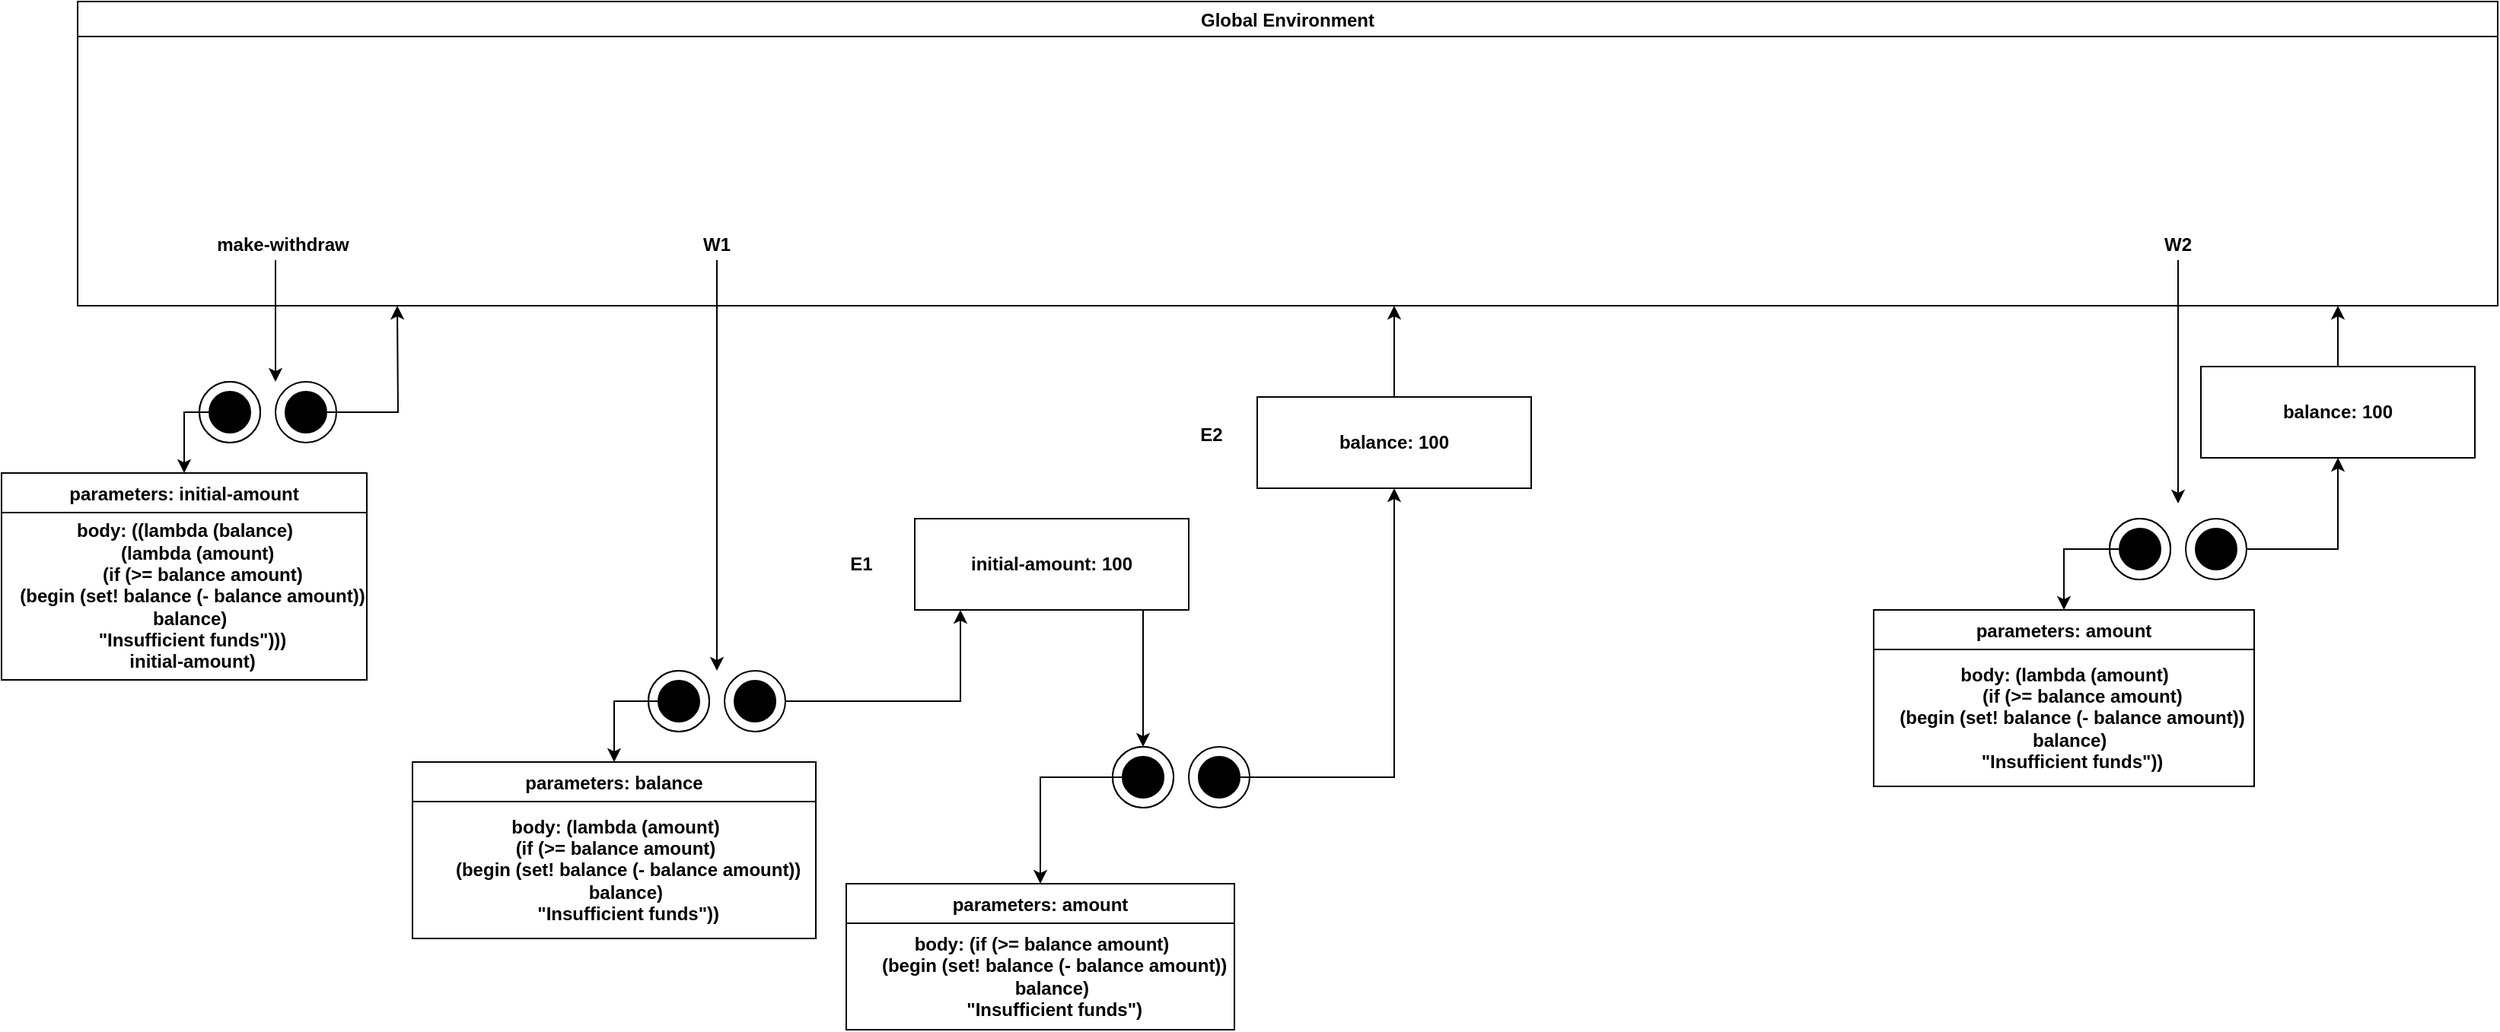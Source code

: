 <mxfile version="20.2.1" type="device"><diagram id="kfDIRKvqegw2uB67PyOM" name="Page-1"><mxGraphModel dx="1422" dy="762" grid="1" gridSize="10" guides="1" tooltips="1" connect="1" arrows="1" fold="1" page="1" pageScale="1" pageWidth="827" pageHeight="1169" math="0" shadow="0"><root><mxCell id="0"/><mxCell id="1" parent="0"/><mxCell id="6qff64zCj-VwjpIvM6aq-5" value="Global Environment" style="swimlane;labelBackgroundColor=#ffffff;" parent="1" vertex="1"><mxGeometry x="140" y="210" width="1590" height="200" as="geometry"/></mxCell><mxCell id="6qff64zCj-VwjpIvM6aq-6" value="&lt;b&gt;make-withdraw&lt;br&gt;&lt;/b&gt;" style="text;html=1;strokeColor=none;fillColor=none;align=center;verticalAlign=middle;whiteSpace=wrap;rounded=0;labelBackgroundColor=#ffffff;" parent="6qff64zCj-VwjpIvM6aq-5" vertex="1"><mxGeometry x="70" y="150" width="130" height="20" as="geometry"/></mxCell><mxCell id="NxUSfzt4S8Dqe7hjAfuP-22" value="&lt;b&gt;W1&lt;br&gt;&lt;/b&gt;" style="text;html=1;strokeColor=none;fillColor=none;align=center;verticalAlign=middle;whiteSpace=wrap;rounded=0;labelBackgroundColor=#ffffff;" parent="6qff64zCj-VwjpIvM6aq-5" vertex="1"><mxGeometry x="355" y="150" width="130" height="20" as="geometry"/></mxCell><mxCell id="6qff64zCj-VwjpIvM6aq-7" value="" style="group" parent="1" connectable="0" vertex="1"><mxGeometry x="220" y="460" width="40" height="40" as="geometry"/></mxCell><mxCell id="6qff64zCj-VwjpIvM6aq-8" value="" style="ellipse;whiteSpace=wrap;html=1;aspect=fixed;labelBackgroundColor=#ffffff;" parent="6qff64zCj-VwjpIvM6aq-7" vertex="1"><mxGeometry width="40" height="40" as="geometry"/></mxCell><mxCell id="6qff64zCj-VwjpIvM6aq-9" value="" style="ellipse;whiteSpace=wrap;html=1;aspect=fixed;labelBackgroundColor=#ffffff;strokeWidth=8;fillColor=#000000;" parent="6qff64zCj-VwjpIvM6aq-7" vertex="1"><mxGeometry x="10" y="10" width="20" height="20" as="geometry"/></mxCell><mxCell id="6qff64zCj-VwjpIvM6aq-10" value="" style="group" parent="1" connectable="0" vertex="1"><mxGeometry x="220" y="460" width="40" height="40" as="geometry"/></mxCell><mxCell id="6qff64zCj-VwjpIvM6aq-11" value="" style="ellipse;whiteSpace=wrap;html=1;aspect=fixed;labelBackgroundColor=#ffffff;" parent="6qff64zCj-VwjpIvM6aq-10" vertex="1"><mxGeometry width="40" height="40" as="geometry"/></mxCell><mxCell id="6qff64zCj-VwjpIvM6aq-12" value="" style="ellipse;whiteSpace=wrap;html=1;aspect=fixed;labelBackgroundColor=#ffffff;strokeWidth=8;fillColor=#000000;" parent="6qff64zCj-VwjpIvM6aq-10" vertex="1"><mxGeometry x="10" y="10" width="20" height="20" as="geometry"/></mxCell><mxCell id="6qff64zCj-VwjpIvM6aq-13" value="" style="group" parent="1" connectable="0" vertex="1"><mxGeometry x="270" y="460" width="40" height="40" as="geometry"/></mxCell><mxCell id="6qff64zCj-VwjpIvM6aq-14" value="" style="ellipse;whiteSpace=wrap;html=1;aspect=fixed;labelBackgroundColor=#ffffff;" parent="6qff64zCj-VwjpIvM6aq-13" vertex="1"><mxGeometry width="40" height="40" as="geometry"/></mxCell><mxCell id="6qff64zCj-VwjpIvM6aq-15" value="" style="ellipse;whiteSpace=wrap;html=1;aspect=fixed;labelBackgroundColor=#ffffff;strokeWidth=8;fillColor=#000000;" parent="6qff64zCj-VwjpIvM6aq-13" vertex="1"><mxGeometry x="10" y="10" width="20" height="20" as="geometry"/></mxCell><mxCell id="6qff64zCj-VwjpIvM6aq-16" style="edgeStyle=orthogonalEdgeStyle;rounded=0;orthogonalLoop=1;jettySize=auto;html=1;" parent="1" source="6qff64zCj-VwjpIvM6aq-6" edge="1"><mxGeometry relative="1" as="geometry"><mxPoint x="270" y="460" as="targetPoint"/><Array as="points"><mxPoint x="270" y="370"/></Array></mxGeometry></mxCell><mxCell id="6qff64zCj-VwjpIvM6aq-17" value="parameters: initial-amount" style="swimlane;fontStyle=1;align=center;verticalAlign=top;childLayout=stackLayout;horizontal=1;startSize=26;horizontalStack=0;resizeParent=1;resizeParentMax=0;resizeLast=0;collapsible=1;marginBottom=0;" parent="1" vertex="1"><mxGeometry x="90" y="520" width="240" height="136" as="geometry"/></mxCell><mxCell id="6qff64zCj-VwjpIvM6aq-18" value="&lt;b&gt;body:&amp;nbsp;&lt;/b&gt;&lt;span style=&quot;background-color: initial;&quot;&gt;&lt;b&gt;((lambda (balance)&lt;/b&gt;&lt;/span&gt;&lt;div&gt;&lt;b&gt;&amp;nbsp; &amp;nbsp; &amp;nbsp;(lambda (amount)&lt;/b&gt;&lt;/div&gt;&lt;div&gt;&lt;b&gt;&amp;nbsp; &amp;nbsp; &amp;nbsp; &amp;nbsp;(if (&amp;gt;= balance amount)&lt;/b&gt;&lt;/div&gt;&lt;div&gt;&lt;b&gt;&lt;span style=&quot;&quot;&gt;&#9;&lt;/span&gt;&amp;nbsp; &amp;nbsp;(begin (set! balance (- balance amount))&lt;/b&gt;&lt;/div&gt;&lt;div&gt;&lt;b&gt;&lt;span style=&quot;&quot;&gt;&#9;&#9;&lt;/span&gt;&amp;nbsp; balance)&lt;/b&gt;&lt;/div&gt;&lt;div&gt;&lt;b&gt;&lt;span style=&quot;&quot;&gt;&#9;&lt;/span&gt;&amp;nbsp; &amp;nbsp;&quot;Insufficient funds&quot;)))&lt;/b&gt;&lt;/div&gt;&lt;div&gt;&lt;b&gt;&amp;nbsp; &amp;nbsp;initial-amount)&lt;/b&gt;&lt;/div&gt;" style="text;html=1;align=center;verticalAlign=middle;resizable=0;points=[];autosize=1;strokeColor=none;" parent="6qff64zCj-VwjpIvM6aq-17" vertex="1"><mxGeometry y="26" width="240" height="110" as="geometry"/></mxCell><mxCell id="6qff64zCj-VwjpIvM6aq-19" style="edgeStyle=orthogonalEdgeStyle;rounded=0;orthogonalLoop=1;jettySize=auto;html=1;exitX=0;exitY=0.5;exitDx=0;exitDy=0;entryX=0.5;entryY=0;entryDx=0;entryDy=0;" parent="1" source="6qff64zCj-VwjpIvM6aq-12" target="6qff64zCj-VwjpIvM6aq-17" edge="1"><mxGeometry relative="1" as="geometry"/></mxCell><mxCell id="6qff64zCj-VwjpIvM6aq-20" style="edgeStyle=orthogonalEdgeStyle;rounded=0;orthogonalLoop=1;jettySize=auto;html=1;exitX=1;exitY=0.5;exitDx=0;exitDy=0;" parent="1" source="6qff64zCj-VwjpIvM6aq-15" edge="1"><mxGeometry relative="1" as="geometry"><mxPoint x="350" y="410" as="targetPoint"/></mxGeometry></mxCell><mxCell id="NxUSfzt4S8Dqe7hjAfuP-23" value="" style="group" parent="1" connectable="0" vertex="1"><mxGeometry x="515" y="650" width="40" height="40" as="geometry"/></mxCell><mxCell id="NxUSfzt4S8Dqe7hjAfuP-24" value="" style="ellipse;whiteSpace=wrap;html=1;aspect=fixed;labelBackgroundColor=#ffffff;" parent="NxUSfzt4S8Dqe7hjAfuP-23" vertex="1"><mxGeometry width="40" height="40" as="geometry"/></mxCell><mxCell id="NxUSfzt4S8Dqe7hjAfuP-25" value="" style="ellipse;whiteSpace=wrap;html=1;aspect=fixed;labelBackgroundColor=#ffffff;strokeWidth=8;fillColor=#000000;" parent="NxUSfzt4S8Dqe7hjAfuP-23" vertex="1"><mxGeometry x="10" y="10" width="20" height="20" as="geometry"/></mxCell><mxCell id="NxUSfzt4S8Dqe7hjAfuP-26" value="" style="group" parent="1" connectable="0" vertex="1"><mxGeometry x="515" y="650" width="40" height="40" as="geometry"/></mxCell><mxCell id="NxUSfzt4S8Dqe7hjAfuP-27" value="" style="ellipse;whiteSpace=wrap;html=1;aspect=fixed;labelBackgroundColor=#ffffff;" parent="NxUSfzt4S8Dqe7hjAfuP-26" vertex="1"><mxGeometry width="40" height="40" as="geometry"/></mxCell><mxCell id="NxUSfzt4S8Dqe7hjAfuP-28" value="" style="ellipse;whiteSpace=wrap;html=1;aspect=fixed;labelBackgroundColor=#ffffff;strokeWidth=8;fillColor=#000000;" parent="NxUSfzt4S8Dqe7hjAfuP-26" vertex="1"><mxGeometry x="10" y="10" width="20" height="20" as="geometry"/></mxCell><mxCell id="NxUSfzt4S8Dqe7hjAfuP-29" value="" style="group" parent="1" connectable="0" vertex="1"><mxGeometry x="565" y="650" width="40" height="40" as="geometry"/></mxCell><mxCell id="NxUSfzt4S8Dqe7hjAfuP-30" value="" style="ellipse;whiteSpace=wrap;html=1;aspect=fixed;labelBackgroundColor=#ffffff;" parent="NxUSfzt4S8Dqe7hjAfuP-29" vertex="1"><mxGeometry width="40" height="40" as="geometry"/></mxCell><mxCell id="NxUSfzt4S8Dqe7hjAfuP-31" value="" style="ellipse;whiteSpace=wrap;html=1;aspect=fixed;labelBackgroundColor=#ffffff;strokeWidth=8;fillColor=#000000;" parent="NxUSfzt4S8Dqe7hjAfuP-29" vertex="1"><mxGeometry x="10" y="10" width="20" height="20" as="geometry"/></mxCell><mxCell id="NxUSfzt4S8Dqe7hjAfuP-32" style="edgeStyle=orthogonalEdgeStyle;rounded=0;orthogonalLoop=1;jettySize=auto;html=1;" parent="1" source="NxUSfzt4S8Dqe7hjAfuP-22" edge="1"><mxGeometry relative="1" as="geometry"><mxPoint x="560" y="650" as="targetPoint"/><Array as="points"><mxPoint x="560" y="370"/></Array></mxGeometry></mxCell><mxCell id="NxUSfzt4S8Dqe7hjAfuP-33" value="parameters: balance" style="swimlane;fontStyle=1;align=center;verticalAlign=top;childLayout=stackLayout;horizontal=1;startSize=26;horizontalStack=0;resizeParent=1;resizeParentMax=0;resizeLast=0;collapsible=1;marginBottom=0;" parent="1" vertex="1"><mxGeometry x="360" y="710" width="265" height="116" as="geometry"/></mxCell><mxCell id="NxUSfzt4S8Dqe7hjAfuP-34" value="&lt;b&gt;body:&amp;nbsp;&lt;/b&gt;&lt;span style=&quot;background-color: initial;&quot;&gt;&lt;b&gt;(lambda (amount)&lt;/b&gt;&lt;/span&gt;&lt;div&gt;&lt;b&gt;&lt;span style=&quot;&quot;&gt;&#9;&lt;/span&gt; (if (&amp;gt;= balance amount)&lt;/b&gt;&lt;/div&gt;&lt;div&gt;&lt;b&gt;&lt;span style=&quot;&quot;&gt;&#9;&lt;/span&gt;&amp;nbsp; &amp;nbsp; &amp;nbsp;(begin (set! balance (- balance amount))&lt;/b&gt;&lt;/div&gt;&lt;div&gt;&lt;b&gt;&lt;span style=&quot;&quot;&gt;&#9;&#9;&lt;/span&gt;&amp;nbsp; &amp;nbsp; balance)&lt;/b&gt;&lt;/div&gt;&lt;div&gt;&lt;b&gt;&lt;span style=&quot;&quot;&gt;&#9;&lt;/span&gt;&amp;nbsp; &amp;nbsp; &amp;nbsp;&quot;Insufficient funds&quot;))&lt;/b&gt;&lt;/div&gt;" style="text;html=1;align=center;verticalAlign=middle;resizable=0;points=[];autosize=1;strokeColor=none;" parent="NxUSfzt4S8Dqe7hjAfuP-33" vertex="1"><mxGeometry y="26" width="265" height="90" as="geometry"/></mxCell><mxCell id="NxUSfzt4S8Dqe7hjAfuP-35" style="edgeStyle=orthogonalEdgeStyle;rounded=0;orthogonalLoop=1;jettySize=auto;html=1;exitX=0;exitY=0.5;exitDx=0;exitDy=0;entryX=0.5;entryY=0;entryDx=0;entryDy=0;" parent="1" source="NxUSfzt4S8Dqe7hjAfuP-28" target="NxUSfzt4S8Dqe7hjAfuP-33" edge="1"><mxGeometry relative="1" as="geometry"/></mxCell><mxCell id="NxUSfzt4S8Dqe7hjAfuP-38" value="" style="rounded=0;whiteSpace=wrap;html=1;fillColor=none;gradientColor=default;" parent="1" vertex="1"><mxGeometry x="690" y="550" width="180" height="60" as="geometry"/></mxCell><mxCell id="NxUSfzt4S8Dqe7hjAfuP-40" value="&lt;b&gt;initial-amount: 100&lt;/b&gt;" style="text;html=1;strokeColor=none;fillColor=none;align=center;verticalAlign=middle;whiteSpace=wrap;rounded=0;" parent="1" vertex="1"><mxGeometry x="725" y="565" width="110" height="30" as="geometry"/></mxCell><mxCell id="NxUSfzt4S8Dqe7hjAfuP-41" style="edgeStyle=orthogonalEdgeStyle;rounded=0;orthogonalLoop=1;jettySize=auto;html=1;" parent="1" source="NxUSfzt4S8Dqe7hjAfuP-30" edge="1"><mxGeometry relative="1" as="geometry"><Array as="points"><mxPoint x="720" y="670"/><mxPoint x="720" y="610"/></Array><mxPoint x="720" y="610" as="targetPoint"/></mxGeometry></mxCell><mxCell id="NxUSfzt4S8Dqe7hjAfuP-43" value="&lt;b&gt;W2&lt;br&gt;&lt;/b&gt;" style="text;html=1;strokeColor=none;fillColor=none;align=center;verticalAlign=middle;whiteSpace=wrap;rounded=0;labelBackgroundColor=#ffffff;" parent="1" vertex="1"><mxGeometry x="1455" y="360" width="130" height="20" as="geometry"/></mxCell><mxCell id="NxUSfzt4S8Dqe7hjAfuP-44" value="" style="group" parent="1" connectable="0" vertex="1"><mxGeometry x="1475" y="550" width="40" height="40" as="geometry"/></mxCell><mxCell id="NxUSfzt4S8Dqe7hjAfuP-45" value="" style="ellipse;whiteSpace=wrap;html=1;aspect=fixed;labelBackgroundColor=#ffffff;" parent="NxUSfzt4S8Dqe7hjAfuP-44" vertex="1"><mxGeometry width="40" height="40" as="geometry"/></mxCell><mxCell id="NxUSfzt4S8Dqe7hjAfuP-46" value="" style="ellipse;whiteSpace=wrap;html=1;aspect=fixed;labelBackgroundColor=#ffffff;strokeWidth=8;fillColor=#000000;" parent="NxUSfzt4S8Dqe7hjAfuP-44" vertex="1"><mxGeometry x="10" y="10" width="20" height="20" as="geometry"/></mxCell><mxCell id="NxUSfzt4S8Dqe7hjAfuP-47" value="" style="group" parent="1" connectable="0" vertex="1"><mxGeometry x="1475" y="550" width="40" height="40" as="geometry"/></mxCell><mxCell id="NxUSfzt4S8Dqe7hjAfuP-48" value="" style="ellipse;whiteSpace=wrap;html=1;aspect=fixed;labelBackgroundColor=#ffffff;" parent="NxUSfzt4S8Dqe7hjAfuP-47" vertex="1"><mxGeometry width="40" height="40" as="geometry"/></mxCell><mxCell id="NxUSfzt4S8Dqe7hjAfuP-49" value="" style="ellipse;whiteSpace=wrap;html=1;aspect=fixed;labelBackgroundColor=#ffffff;strokeWidth=8;fillColor=#000000;" parent="NxUSfzt4S8Dqe7hjAfuP-47" vertex="1"><mxGeometry x="10" y="10" width="20" height="20" as="geometry"/></mxCell><mxCell id="NxUSfzt4S8Dqe7hjAfuP-50" value="" style="group" parent="1" connectable="0" vertex="1"><mxGeometry x="1525" y="550" width="40" height="40" as="geometry"/></mxCell><mxCell id="NxUSfzt4S8Dqe7hjAfuP-51" value="" style="ellipse;whiteSpace=wrap;html=1;aspect=fixed;labelBackgroundColor=#ffffff;" parent="NxUSfzt4S8Dqe7hjAfuP-50" vertex="1"><mxGeometry width="40" height="40" as="geometry"/></mxCell><mxCell id="NxUSfzt4S8Dqe7hjAfuP-52" value="" style="ellipse;whiteSpace=wrap;html=1;aspect=fixed;labelBackgroundColor=#ffffff;strokeWidth=8;fillColor=#000000;" parent="NxUSfzt4S8Dqe7hjAfuP-50" vertex="1"><mxGeometry x="10" y="10" width="20" height="20" as="geometry"/></mxCell><mxCell id="NxUSfzt4S8Dqe7hjAfuP-53" style="edgeStyle=orthogonalEdgeStyle;rounded=0;orthogonalLoop=1;jettySize=auto;html=1;" parent="1" source="NxUSfzt4S8Dqe7hjAfuP-43" edge="1"><mxGeometry relative="1" as="geometry"><mxPoint x="1520" y="540" as="targetPoint"/><Array as="points"><mxPoint x="1520" y="370"/></Array></mxGeometry></mxCell><mxCell id="NxUSfzt4S8Dqe7hjAfuP-54" value="parameters: amount" style="swimlane;fontStyle=1;align=center;verticalAlign=top;childLayout=stackLayout;horizontal=1;startSize=26;horizontalStack=0;resizeParent=1;resizeParentMax=0;resizeLast=0;collapsible=1;marginBottom=0;" parent="1" vertex="1"><mxGeometry x="1320" y="610" width="250" height="116" as="geometry"/></mxCell><mxCell id="NxUSfzt4S8Dqe7hjAfuP-55" value="&lt;b&gt;body:&amp;nbsp;&lt;/b&gt;&lt;span style=&quot;background-color: initial;&quot;&gt;&lt;b&gt;(lambda (amount)&lt;/b&gt;&lt;/span&gt;&lt;div&gt;&lt;b&gt;&amp;nbsp; &amp;nbsp; &amp;nbsp; &amp;nbsp;(if (&amp;gt;= balance amount)&lt;/b&gt;&lt;/div&gt;&lt;div&gt;&lt;b&gt;&lt;span style=&quot;&quot;&gt;&#9;&lt;/span&gt;&amp;nbsp; &amp;nbsp;(begin (set! balance (- balance amount))&lt;/b&gt;&lt;/div&gt;&lt;div&gt;&lt;b&gt;&lt;span style=&quot;&quot;&gt;&#9;&#9;&lt;/span&gt;&amp;nbsp; balance)&lt;/b&gt;&lt;/div&gt;&lt;div&gt;&lt;b&gt;&lt;span style=&quot;&quot;&gt;&#9;&lt;/span&gt;&amp;nbsp; &amp;nbsp;&quot;Insufficient funds&quot;))&lt;/b&gt;&lt;/div&gt;" style="text;html=1;align=center;verticalAlign=middle;resizable=0;points=[];autosize=1;strokeColor=none;" parent="NxUSfzt4S8Dqe7hjAfuP-54" vertex="1"><mxGeometry y="26" width="250" height="90" as="geometry"/></mxCell><mxCell id="NxUSfzt4S8Dqe7hjAfuP-56" style="edgeStyle=orthogonalEdgeStyle;rounded=0;orthogonalLoop=1;jettySize=auto;html=1;exitX=0;exitY=0.5;exitDx=0;exitDy=0;entryX=0.5;entryY=0;entryDx=0;entryDy=0;" parent="1" source="NxUSfzt4S8Dqe7hjAfuP-49" target="NxUSfzt4S8Dqe7hjAfuP-54" edge="1"><mxGeometry relative="1" as="geometry"/></mxCell><mxCell id="NxUSfzt4S8Dqe7hjAfuP-57" style="edgeStyle=orthogonalEdgeStyle;rounded=0;orthogonalLoop=1;jettySize=auto;html=1;" parent="1" source="NxUSfzt4S8Dqe7hjAfuP-58" edge="1"><mxGeometry relative="1" as="geometry"><mxPoint x="1625" y="410" as="targetPoint"/></mxGeometry></mxCell><mxCell id="NxUSfzt4S8Dqe7hjAfuP-58" value="" style="rounded=0;whiteSpace=wrap;html=1;fillColor=none;gradientColor=default;" parent="1" vertex="1"><mxGeometry x="1535" y="450" width="180" height="60" as="geometry"/></mxCell><mxCell id="NxUSfzt4S8Dqe7hjAfuP-59" value="&lt;b&gt;balance: 100&lt;/b&gt;" style="text;html=1;strokeColor=none;fillColor=none;align=center;verticalAlign=middle;whiteSpace=wrap;rounded=0;" parent="1" vertex="1"><mxGeometry x="1570" y="465" width="110" height="30" as="geometry"/></mxCell><mxCell id="NxUSfzt4S8Dqe7hjAfuP-60" style="edgeStyle=orthogonalEdgeStyle;rounded=0;orthogonalLoop=1;jettySize=auto;html=1;entryX=0.5;entryY=1;entryDx=0;entryDy=0;" parent="1" source="NxUSfzt4S8Dqe7hjAfuP-51" target="NxUSfzt4S8Dqe7hjAfuP-58" edge="1"><mxGeometry relative="1" as="geometry"><Array as="points"><mxPoint x="1625" y="570"/></Array></mxGeometry></mxCell><mxCell id="1_aoYweBPawv_Plwj2Hz-1" style="edgeStyle=orthogonalEdgeStyle;rounded=0;orthogonalLoop=1;jettySize=auto;html=1;" edge="1" parent="1" source="1_aoYweBPawv_Plwj2Hz-2"><mxGeometry relative="1" as="geometry"><mxPoint x="1005" y="410" as="targetPoint"/></mxGeometry></mxCell><mxCell id="1_aoYweBPawv_Plwj2Hz-2" value="" style="rounded=0;whiteSpace=wrap;html=1;fillColor=none;gradientColor=default;" vertex="1" parent="1"><mxGeometry x="915" y="470" width="180" height="60" as="geometry"/></mxCell><mxCell id="1_aoYweBPawv_Plwj2Hz-3" value="&lt;b&gt;balance: 100&lt;/b&gt;" style="text;html=1;strokeColor=none;fillColor=none;align=center;verticalAlign=middle;whiteSpace=wrap;rounded=0;" vertex="1" parent="1"><mxGeometry x="950" y="485" width="110" height="30" as="geometry"/></mxCell><mxCell id="1_aoYweBPawv_Plwj2Hz-4" value="&lt;b&gt;E1&lt;/b&gt;" style="text;html=1;strokeColor=none;fillColor=none;align=center;verticalAlign=middle;whiteSpace=wrap;rounded=0;" vertex="1" parent="1"><mxGeometry x="625" y="565" width="60" height="30" as="geometry"/></mxCell><mxCell id="1_aoYweBPawv_Plwj2Hz-8" value="" style="group" connectable="0" vertex="1" parent="1"><mxGeometry x="820" y="700" width="40" height="40" as="geometry"/></mxCell><mxCell id="1_aoYweBPawv_Plwj2Hz-9" value="" style="ellipse;whiteSpace=wrap;html=1;aspect=fixed;labelBackgroundColor=#ffffff;" vertex="1" parent="1_aoYweBPawv_Plwj2Hz-8"><mxGeometry width="40" height="40" as="geometry"/></mxCell><mxCell id="1_aoYweBPawv_Plwj2Hz-10" value="" style="ellipse;whiteSpace=wrap;html=1;aspect=fixed;labelBackgroundColor=#ffffff;strokeWidth=8;fillColor=#000000;" vertex="1" parent="1_aoYweBPawv_Plwj2Hz-8"><mxGeometry x="10" y="10" width="20" height="20" as="geometry"/></mxCell><mxCell id="1_aoYweBPawv_Plwj2Hz-11" value="" style="group" connectable="0" vertex="1" parent="1"><mxGeometry x="820" y="700" width="40" height="40" as="geometry"/></mxCell><mxCell id="1_aoYweBPawv_Plwj2Hz-12" value="" style="ellipse;whiteSpace=wrap;html=1;aspect=fixed;labelBackgroundColor=#ffffff;" vertex="1" parent="1_aoYweBPawv_Plwj2Hz-11"><mxGeometry width="40" height="40" as="geometry"/></mxCell><mxCell id="1_aoYweBPawv_Plwj2Hz-13" value="" style="ellipse;whiteSpace=wrap;html=1;aspect=fixed;labelBackgroundColor=#ffffff;strokeWidth=8;fillColor=#000000;" vertex="1" parent="1_aoYweBPawv_Plwj2Hz-11"><mxGeometry x="10" y="10" width="20" height="20" as="geometry"/></mxCell><mxCell id="1_aoYweBPawv_Plwj2Hz-14" value="" style="group" connectable="0" vertex="1" parent="1"><mxGeometry x="870" y="700" width="40" height="40" as="geometry"/></mxCell><mxCell id="1_aoYweBPawv_Plwj2Hz-15" value="" style="ellipse;whiteSpace=wrap;html=1;aspect=fixed;labelBackgroundColor=#ffffff;" vertex="1" parent="1_aoYweBPawv_Plwj2Hz-14"><mxGeometry width="40" height="40" as="geometry"/></mxCell><mxCell id="1_aoYweBPawv_Plwj2Hz-16" value="" style="ellipse;whiteSpace=wrap;html=1;aspect=fixed;labelBackgroundColor=#ffffff;strokeWidth=8;fillColor=#000000;" vertex="1" parent="1_aoYweBPawv_Plwj2Hz-14"><mxGeometry x="10" y="10" width="20" height="20" as="geometry"/></mxCell><mxCell id="1_aoYweBPawv_Plwj2Hz-17" value="parameters: amount" style="swimlane;fontStyle=1;align=center;verticalAlign=top;childLayout=stackLayout;horizontal=1;startSize=26;horizontalStack=0;resizeParent=1;resizeParentMax=0;resizeLast=0;collapsible=1;marginBottom=0;" vertex="1" parent="1"><mxGeometry x="645" y="790" width="255" height="96" as="geometry"/></mxCell><mxCell id="1_aoYweBPawv_Plwj2Hz-18" value="&lt;b&gt;body:&amp;nbsp;&lt;/b&gt;&lt;span style=&quot;background-color: initial;&quot;&gt;&lt;b&gt;(if (&amp;gt;= balance amount)&lt;/b&gt;&lt;/span&gt;&lt;div&gt;&lt;b&gt;&lt;span style=&quot;&quot;&gt;&#9;&lt;/span&gt;&amp;nbsp; &amp;nbsp; &amp;nbsp;(begin (set! balance (- balance amount))&lt;/b&gt;&lt;/div&gt;&lt;div&gt;&lt;b&gt;&lt;span style=&quot;&quot;&gt;&#9;&#9;&lt;/span&gt;&amp;nbsp; &amp;nbsp; balance)&lt;/b&gt;&lt;/div&gt;&lt;div&gt;&lt;b&gt;&lt;span style=&quot;&quot;&gt;&#9;&lt;/span&gt;&amp;nbsp; &amp;nbsp; &amp;nbsp;&quot;Insufficient funds&quot;)&lt;/b&gt;&lt;/div&gt;" style="text;html=1;align=center;verticalAlign=middle;resizable=0;points=[];autosize=1;strokeColor=none;" vertex="1" parent="1_aoYweBPawv_Plwj2Hz-17"><mxGeometry y="26" width="255" height="70" as="geometry"/></mxCell><mxCell id="1_aoYweBPawv_Plwj2Hz-19" style="edgeStyle=orthogonalEdgeStyle;rounded=0;orthogonalLoop=1;jettySize=auto;html=1;exitX=0;exitY=0.5;exitDx=0;exitDy=0;entryX=0.5;entryY=0;entryDx=0;entryDy=0;" edge="1" parent="1" source="1_aoYweBPawv_Plwj2Hz-13" target="1_aoYweBPawv_Plwj2Hz-17"><mxGeometry relative="1" as="geometry"/></mxCell><mxCell id="1_aoYweBPawv_Plwj2Hz-20" style="edgeStyle=orthogonalEdgeStyle;rounded=0;orthogonalLoop=1;jettySize=auto;html=1;exitX=1;exitY=0.5;exitDx=0;exitDy=0;entryX=0.5;entryY=1;entryDx=0;entryDy=0;" edge="1" parent="1" source="1_aoYweBPawv_Plwj2Hz-16" target="1_aoYweBPawv_Plwj2Hz-2"><mxGeometry relative="1" as="geometry"><mxPoint x="950" y="650" as="targetPoint"/><Array as="points"><mxPoint x="1005" y="720"/></Array></mxGeometry></mxCell><mxCell id="1_aoYweBPawv_Plwj2Hz-22" value="" style="endArrow=classic;html=1;rounded=0;entryX=0.5;entryY=0;entryDx=0;entryDy=0;" edge="1" parent="1" target="1_aoYweBPawv_Plwj2Hz-12"><mxGeometry width="50" height="50" relative="1" as="geometry"><mxPoint x="840" y="610" as="sourcePoint"/><mxPoint x="630" y="630" as="targetPoint"/></mxGeometry></mxCell><mxCell id="1_aoYweBPawv_Plwj2Hz-23" value="&lt;b&gt;E2&lt;/b&gt;" style="text;html=1;strokeColor=none;fillColor=none;align=center;verticalAlign=middle;whiteSpace=wrap;rounded=0;" vertex="1" parent="1"><mxGeometry x="855" y="480" width="60" height="30" as="geometry"/></mxCell></root></mxGraphModel></diagram></mxfile>
